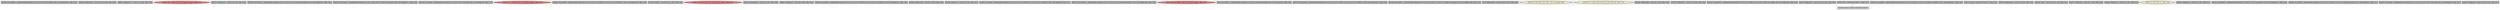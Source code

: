 
digraph G {





subgraph cluster41 {


node422 [penwidth=3.0,fontsize=20,fillcolor=grey,label="[19/24]  %arrayidx22 = getelementptr inbounds [5 x i32], [5 x i32]* %arrayidx20, i64 0, i64 %idxprom21, !dbg !1322",shape=rectangle,style=filled ]



}

subgraph cluster39 {


node420 [penwidth=3.0,fontsize=20,fillcolor=grey,label="[18/25]  %idxprom21 = sext i32 %m.0 to i64, !dbg !1322",shape=rectangle,style=filled ]



}

subgraph cluster38 {


node419 [penwidth=3.0,fontsize=20,fillcolor=grey,label="[80/81]  %idxprom11 = sext i32 1 to i64, !dbg !1320",shape=rectangle,style=filled ]



}

subgraph cluster37 {


node418 [penwidth=3.0,fontsize=20,fillcolor=lightcoral,label="[28/31]  %0 = load i32, i32* %arrayidx6, align 4, !dbg !1317",shape=ellipse,style=filled ]



}

subgraph cluster36 {


node417 [penwidth=3.0,fontsize=20,fillcolor=grey,label="[68/71]  %idxprom15 = sext i32 0 to i64, !dbg !1322",shape=rectangle,style=filled ]



}

subgraph cluster15 {


node395 [penwidth=3.0,fontsize=20,fillcolor=grey,label="[57/58]  %arrayidx20 = getelementptr inbounds [10 x [5 x i32]], [10 x [5 x i32]]* %arrayidx18, i64 0, i64 %idxprom19, !dbg !1322",shape=rectangle,style=filled ]



}

subgraph cluster40 {


node421 [penwidth=3.0,fontsize=20,fillcolor=grey,label="[52/53]  %arrayidx12 = getelementptr inbounds [10 x [5 x i32]], [10 x [5 x i32]]* %arrayidx10, i64 0, i64 %idxprom11, !dbg !1320",shape=rectangle,style=filled ]



}

subgraph cluster35 {


node416 [penwidth=3.0,fontsize=20,fillcolor=grey,label="[27/32]  %arrayidx6 = getelementptr inbounds [5 x i32], [5 x i32]* %arrayidx4, i64 0, i64 %idxprom5, !dbg !1317",shape=rectangle,style=filled ]



}

subgraph cluster42 {


node423 [penwidth=3.0,fontsize=20,fillcolor=lightcoral,label="[20/23]  %1 = load i32, i32* %arrayidx22, align 4, !dbg !1322",shape=ellipse,style=filled ]



}

subgraph cluster11 {


node391 [penwidth=3.0,fontsize=20,fillcolor=grey,label="[83/84]  %arrayidx25 = getelementptr inbounds [10 x [10 x [10 x [5 x i32]]]], [10 x [10 x [10 x [5 x i32]]]]* %a, i64 0, i64 %idxprom24, !dbg !1324",shape=rectangle,style=filled ]



}

subgraph cluster19 {


node399 [penwidth=3.0,fontsize=20,fillcolor=grey,label="[21/22]  %sub23 = sub nsw i32 %1, 200, !dbg !1323",shape=rectangle,style=filled ]



}

subgraph cluster9 {


node389 [penwidth=3.0,fontsize=20,fillcolor=lightcoral,label="[10/11]  store i32 %sub, i32* %arrayidx14, align 4, !dbg !1321",shape=ellipse,style=filled ]



}

subgraph cluster8 {


node388 [penwidth=3.0,fontsize=20,fillcolor=grey,label="[42/43]  %idxprom28 = sext i32 2 to i64, !dbg !1324",shape=rectangle,style=filled ]



}

subgraph cluster10 {


node390 [penwidth=3.0,fontsize=20,fillcolor=grey,label="[86/87]  %idxprom7 = sext i32 0 to i64, !dbg !1320",shape=rectangle,style=filled ]



}

subgraph cluster23 {


node403 [penwidth=3.0,fontsize=20,fillcolor=grey,label="[50/55]  %arrayidx8 = getelementptr inbounds [10 x [10 x [10 x [5 x i32]]]], [10 x [10 x [10 x [5 x i32]]]]* %a, i64 0, i64 %idxprom7, !dbg !1320",shape=rectangle,style=filled ]



}

subgraph cluster7 {


node387 [penwidth=3.0,fontsize=20,fillcolor=grey,label="[82/85]  %idxprom24 = sext i32 0 to i64, !dbg !1324",shape=rectangle,style=filled ]



}

subgraph cluster14 {


node394 [penwidth=3.0,fontsize=20,fillcolor=grey,label="[72/73]  %idxprom = sext i32 0 to i64, !dbg !1317",shape=rectangle,style=filled ]



}

subgraph cluster6 {


node386 [penwidth=3.0,fontsize=20,fillcolor=grey,label="[64/65]  %arrayidx = getelementptr inbounds [10 x [10 x [10 x [5 x i32]]]], [10 x [10 x [10 x [5 x i32]]]]* %a, i64 0, i64 %idxprom, !dbg !1317",shape=rectangle,style=filled ]



}

subgraph cluster30 {


node410 [penwidth=3.0,fontsize=20,fillcolor=grey,label="[40/41]  %arrayidx29 = getelementptr inbounds [10 x [5 x i32]], [10 x [5 x i32]]* %arrayidx27, i64 0, i64 %idxprom28, !dbg !1324",shape=rectangle,style=filled ]



}

subgraph cluster31 {


node411 [penwidth=3.0,fontsize=20,fillcolor=lightcoral,label="[4/5]  store i32 %sub23, i32* %arrayidx31, align 4, !dbg !1325",shape=ellipse,style=filled ]



}

subgraph cluster0 {


node380 [penwidth=3.0,fontsize=20,fillcolor=grey,label="[3/6]  %arrayidx31 = getelementptr inbounds [5 x i32], [5 x i32]* %arrayidx29, i64 0, i64 %idxprom30, !dbg !1324",shape=rectangle,style=filled ]



}

subgraph cluster13 {


node393 [penwidth=3.0,fontsize=20,fillcolor=grey,label="[69/70]  %arrayidx16 = getelementptr inbounds [10 x [10 x [10 x [5 x i32]]]], [10 x [10 x [10 x [5 x i32]]]]* %a, i64 0, i64 %idxprom15, !dbg !1322",shape=rectangle,style=filled ]



}

subgraph cluster5 {


node385 [penwidth=3.0,fontsize=20,fillcolor=grey,label="[61/62]  %arrayidx27 = getelementptr inbounds [10 x [10 x [5 x i32]]], [10 x [10 x [5 x i32]]]* %arrayidx25, i64 0, i64 %idxprom26, !dbg !1324",shape=rectangle,style=filled ]



}

subgraph cluster1 {


node381 [penwidth=3.0,fontsize=20,fillcolor=grey,label="[2/7]  %idxprom30 = sext i32 %m.0 to i64, !dbg !1324",shape=rectangle,style=filled ]



}

subgraph cluster32 {


node412 [penwidth=3.0,fontsize=20,fillcolor=lemonchiffon,label="[38/39]  br label %for.cond, !dbg !1328, !llvm.loop !1329",shape=ellipse,style=filled ]



}

subgraph cluster3 {


node383 [penwidth=3.0,fontsize=20,fillcolor=lemonchiffon,label="[15/16]  br i1 %cmp, label %for.body, label %for.end, !dbg !1314",shape=ellipse,style=filled ]



}

subgraph cluster4 {


node384 [penwidth=3.0,fontsize=20,fillcolor=grey,label="[60/63]  %idxprom26 = sext i32 1 to i64, !dbg !1324",shape=rectangle,style=filled ]



}

subgraph cluster17 {


node397 [penwidth=3.0,fontsize=20,fillcolor=grey,label="[74/75]  %idxprom17 = sext i32 1 to i64, !dbg !1322",shape=rectangle,style=filled ]



}

subgraph cluster16 {


node396 [penwidth=3.0,fontsize=20,fillcolor=grey,label="[51/54]  %arrayidx10 = getelementptr inbounds [10 x [10 x [5 x i32]]], [10 x [10 x [5 x i32]]]* %arrayidx8, i64 0, i64 %idxprom9, !dbg !1320",shape=rectangle,style=filled ]



}

subgraph cluster2 {


node382 [penwidth=3.0,fontsize=20,fillcolor=grey,label="[8/13]  %idxprom13 = sext i32 %m.0 to i64, !dbg !1320",shape=rectangle,style=filled ]



}

subgraph cluster34 {


node415 [penwidth=3.0,fontsize=20,fillcolor=grey,label="[0/35]  %inc = add nsw i32 %m.0, 1, !dbg !1327",shape=rectangle,style=filled ]
node414 [fillcolor=grey,label="[1/34]  %m.0 = phi i32 [ 0, %entry ], [ %inc, %for.inc ], !dbg !1311",shape=rectangle,style=filled ]

node414->node415 [style=dotted,color=forestgreen,label="T",fontcolor=forestgreen ]
node415->node414 [style=dotted,color=forestgreen,label="T",fontcolor=forestgreen ]


}

subgraph cluster22 {


node402 [penwidth=3.0,fontsize=20,fillcolor=grey,label="[56/59]  %arrayidx18 = getelementptr inbounds [10 x [10 x [5 x i32]]], [10 x [10 x [5 x i32]]]* %arrayidx16, i64 0, i64 %idxprom17, !dbg !1322",shape=rectangle,style=filled ]



}

subgraph cluster25 {


node405 [penwidth=3.0,fontsize=20,fillcolor=grey,label="[14/17]  %cmp = icmp slt i32 %m.0, 5, !dbg !1313",shape=rectangle,style=filled ]



}

subgraph cluster18 {


node398 [penwidth=3.0,fontsize=20,fillcolor=grey,label="[78/79]  %idxprom19 = sext i32 2 to i64, !dbg !1322",shape=rectangle,style=filled ]



}

subgraph cluster29 {


node409 [penwidth=3.0,fontsize=20,fillcolor=grey,label="[29/30]  %sub = sub nsw i32 %0, 100, !dbg !1319",shape=rectangle,style=filled ]



}

subgraph cluster20 {


node400 [penwidth=3.0,fontsize=20,fillcolor=grey,label="[76/77]  %idxprom9 = sext i32 1 to i64, !dbg !1320",shape=rectangle,style=filled ]



}

subgraph cluster26 {


node406 [penwidth=3.0,fontsize=20,fillcolor=grey,label="[44/49]  %idxprom1 = sext i32 1 to i64, !dbg !1317",shape=rectangle,style=filled ]



}

subgraph cluster24 {


node404 [penwidth=3.0,fontsize=20,fillcolor=lemonchiffon,label="[36/37]  br label %for.inc, !dbg !1326",shape=ellipse,style=filled ]



}

subgraph cluster28 {


node408 [penwidth=3.0,fontsize=20,fillcolor=grey,label="[66/67]  %idxprom3 = sext i32 1 to i64, !dbg !1317",shape=rectangle,style=filled ]



}

subgraph cluster27 {


node407 [penwidth=3.0,fontsize=20,fillcolor=grey,label="[9/12]  %arrayidx14 = getelementptr inbounds [5 x i32], [5 x i32]* %arrayidx12, i64 0, i64 %idxprom13, !dbg !1320",shape=rectangle,style=filled ]



}

subgraph cluster21 {


node401 [penwidth=3.0,fontsize=20,fillcolor=grey,label="[45/48]  %arrayidx2 = getelementptr inbounds [10 x [10 x [5 x i32]]], [10 x [10 x [5 x i32]]]* %arrayidx, i64 0, i64 %idxprom1, !dbg !1317",shape=rectangle,style=filled ]



}

subgraph cluster12 {


node392 [penwidth=3.0,fontsize=20,fillcolor=grey,label="[46/47]  %arrayidx4 = getelementptr inbounds [10 x [5 x i32]], [10 x [5 x i32]]* %arrayidx2, i64 0, i64 %idxprom3, !dbg !1317",shape=rectangle,style=filled ]



}

subgraph cluster33 {


node413 [penwidth=3.0,fontsize=20,fillcolor=grey,label="[26/33]  %idxprom5 = sext i32 %m.0 to i64, !dbg !1317",shape=rectangle,style=filled ]



}

}
